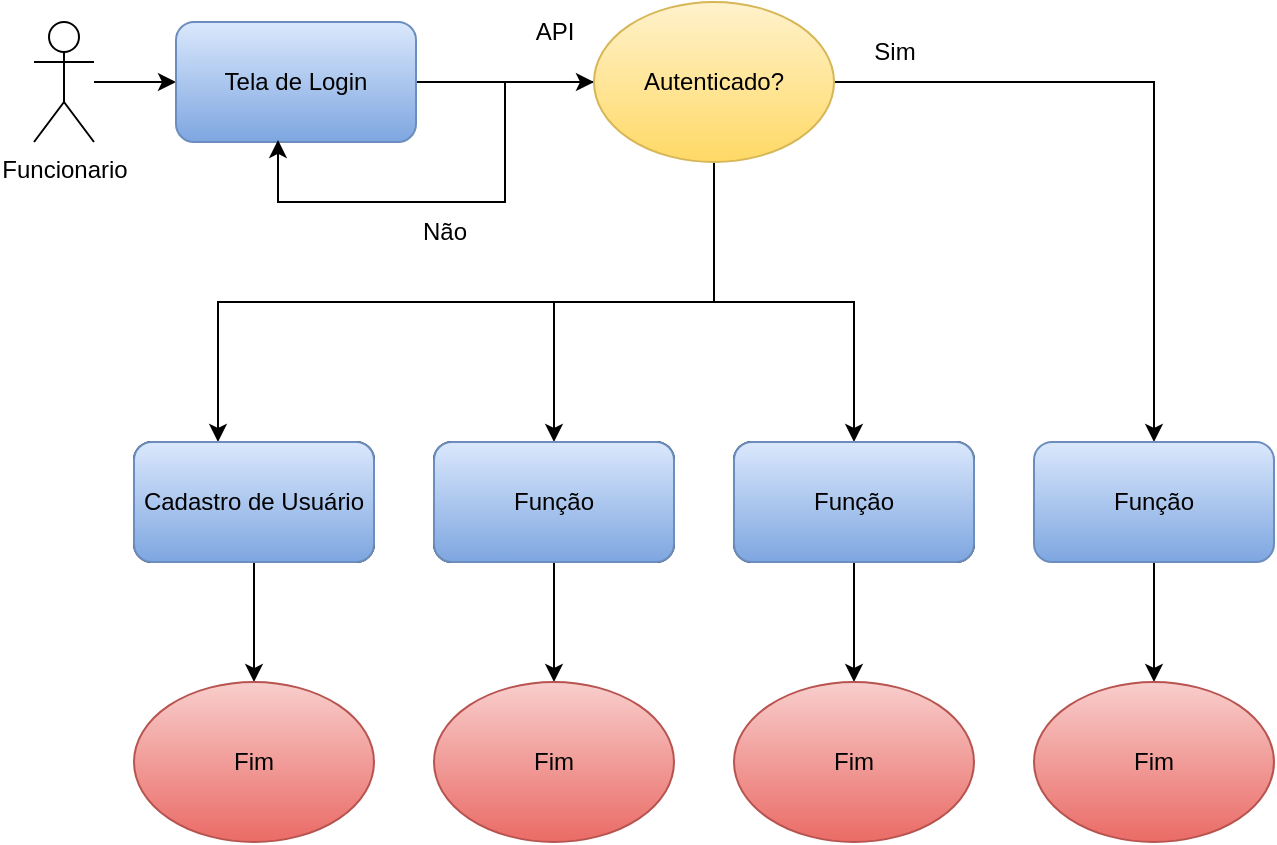 <mxfile version="21.5.2" type="device" pages="2">
  <diagram name="Diagrama de Caso de Uso" id="8Cy3qGpnn-obYxBSGPLa">
    <mxGraphModel dx="880" dy="484" grid="1" gridSize="10" guides="1" tooltips="1" connect="1" arrows="1" fold="1" page="1" pageScale="1" pageWidth="827" pageHeight="1169" math="0" shadow="0">
      <root>
        <mxCell id="0" />
        <mxCell id="1" parent="0" />
        <mxCell id="iURdvgqJKzAs7jyJhVB2-4" style="edgeStyle=orthogonalEdgeStyle;rounded=0;orthogonalLoop=1;jettySize=auto;html=1;entryX=0;entryY=0.5;entryDx=0;entryDy=0;" parent="1" source="iURdvgqJKzAs7jyJhVB2-1" target="iURdvgqJKzAs7jyJhVB2-3" edge="1">
          <mxGeometry relative="1" as="geometry" />
        </mxCell>
        <mxCell id="iURdvgqJKzAs7jyJhVB2-1" value="Funcionario" style="shape=umlActor;verticalLabelPosition=bottom;verticalAlign=top;html=1;outlineConnect=0;" parent="1" vertex="1">
          <mxGeometry x="30" y="50" width="30" height="60" as="geometry" />
        </mxCell>
        <mxCell id="iURdvgqJKzAs7jyJhVB2-6" style="edgeStyle=orthogonalEdgeStyle;rounded=0;orthogonalLoop=1;jettySize=auto;html=1;" parent="1" source="iURdvgqJKzAs7jyJhVB2-3" target="iURdvgqJKzAs7jyJhVB2-5" edge="1">
          <mxGeometry relative="1" as="geometry" />
        </mxCell>
        <mxCell id="iURdvgqJKzAs7jyJhVB2-3" value="Tela de Login" style="rounded=1;whiteSpace=wrap;html=1;fillColor=#dae8fc;gradientColor=#7ea6e0;strokeColor=#6c8ebf;" parent="1" vertex="1">
          <mxGeometry x="101" y="50" width="120" height="60" as="geometry" />
        </mxCell>
        <mxCell id="iURdvgqJKzAs7jyJhVB2-10" style="edgeStyle=orthogonalEdgeStyle;rounded=0;orthogonalLoop=1;jettySize=auto;html=1;entryX=0.425;entryY=0.983;entryDx=0;entryDy=0;entryPerimeter=0;" parent="1" source="iURdvgqJKzAs7jyJhVB2-5" target="iURdvgqJKzAs7jyJhVB2-3" edge="1">
          <mxGeometry relative="1" as="geometry" />
        </mxCell>
        <mxCell id="iURdvgqJKzAs7jyJhVB2-16" style="edgeStyle=orthogonalEdgeStyle;rounded=0;orthogonalLoop=1;jettySize=auto;html=1;entryX=0.5;entryY=0;entryDx=0;entryDy=0;" parent="1" edge="1">
          <mxGeometry relative="1" as="geometry">
            <mxPoint x="412" y="80" as="sourcePoint" />
            <mxPoint x="122" y="260" as="targetPoint" />
            <Array as="points">
              <mxPoint x="370" y="80" />
              <mxPoint x="370" y="190" />
              <mxPoint x="122" y="190" />
            </Array>
          </mxGeometry>
        </mxCell>
        <mxCell id="iURdvgqJKzAs7jyJhVB2-27" style="edgeStyle=orthogonalEdgeStyle;rounded=0;orthogonalLoop=1;jettySize=auto;html=1;entryX=0.5;entryY=0;entryDx=0;entryDy=0;" parent="1" source="iURdvgqJKzAs7jyJhVB2-5" target="iURdvgqJKzAs7jyJhVB2-13" edge="1">
          <mxGeometry relative="1" as="geometry" />
        </mxCell>
        <mxCell id="iURdvgqJKzAs7jyJhVB2-28" style="edgeStyle=orthogonalEdgeStyle;rounded=0;orthogonalLoop=1;jettySize=auto;html=1;" parent="1" source="iURdvgqJKzAs7jyJhVB2-5" target="iURdvgqJKzAs7jyJhVB2-14" edge="1">
          <mxGeometry relative="1" as="geometry" />
        </mxCell>
        <mxCell id="iURdvgqJKzAs7jyJhVB2-29" style="edgeStyle=orthogonalEdgeStyle;rounded=0;orthogonalLoop=1;jettySize=auto;html=1;" parent="1" source="iURdvgqJKzAs7jyJhVB2-5" target="iURdvgqJKzAs7jyJhVB2-15" edge="1">
          <mxGeometry relative="1" as="geometry" />
        </mxCell>
        <mxCell id="iURdvgqJKzAs7jyJhVB2-5" value="Autenticado?" style="ellipse;whiteSpace=wrap;html=1;fillColor=#fff2cc;gradientColor=#ffd966;strokeColor=#d6b656;" parent="1" vertex="1">
          <mxGeometry x="310" y="40" width="120" height="80" as="geometry" />
        </mxCell>
        <mxCell id="iURdvgqJKzAs7jyJhVB2-7" value="API" style="text;html=1;align=center;verticalAlign=middle;resizable=0;points=[];autosize=1;strokeColor=none;fillColor=none;" parent="1" vertex="1">
          <mxGeometry x="270" y="40" width="40" height="30" as="geometry" />
        </mxCell>
        <mxCell id="iURdvgqJKzAs7jyJhVB2-9" value="Sim" style="text;html=1;align=center;verticalAlign=middle;resizable=0;points=[];autosize=1;strokeColor=none;fillColor=none;" parent="1" vertex="1">
          <mxGeometry x="440" y="50" width="40" height="30" as="geometry" />
        </mxCell>
        <mxCell id="iURdvgqJKzAs7jyJhVB2-11" value="Não" style="text;html=1;align=center;verticalAlign=middle;resizable=0;points=[];autosize=1;strokeColor=none;fillColor=none;" parent="1" vertex="1">
          <mxGeometry x="210" y="140" width="50" height="30" as="geometry" />
        </mxCell>
        <mxCell id="iURdvgqJKzAs7jyJhVB2-17" style="edgeStyle=orthogonalEdgeStyle;rounded=0;orthogonalLoop=1;jettySize=auto;html=1;" parent="1" source="iURdvgqJKzAs7jyJhVB2-12" edge="1">
          <mxGeometry relative="1" as="geometry">
            <mxPoint x="140" y="380" as="targetPoint" />
          </mxGeometry>
        </mxCell>
        <mxCell id="iURdvgqJKzAs7jyJhVB2-12" value="Cadastro de Usuário" style="rounded=1;whiteSpace=wrap;html=1;" parent="1" vertex="1">
          <mxGeometry x="80" y="260" width="120" height="60" as="geometry" />
        </mxCell>
        <mxCell id="iURdvgqJKzAs7jyJhVB2-22" style="edgeStyle=orthogonalEdgeStyle;rounded=0;orthogonalLoop=1;jettySize=auto;html=1;entryX=0.5;entryY=0;entryDx=0;entryDy=0;" parent="1" source="iURdvgqJKzAs7jyJhVB2-13" target="iURdvgqJKzAs7jyJhVB2-20" edge="1">
          <mxGeometry relative="1" as="geometry" />
        </mxCell>
        <mxCell id="iURdvgqJKzAs7jyJhVB2-13" value="Função" style="rounded=1;whiteSpace=wrap;html=1;" parent="1" vertex="1">
          <mxGeometry x="230" y="260" width="120" height="60" as="geometry" />
        </mxCell>
        <mxCell id="iURdvgqJKzAs7jyJhVB2-24" style="edgeStyle=orthogonalEdgeStyle;rounded=0;orthogonalLoop=1;jettySize=auto;html=1;entryX=0.5;entryY=0;entryDx=0;entryDy=0;" parent="1" source="iURdvgqJKzAs7jyJhVB2-14" target="iURdvgqJKzAs7jyJhVB2-23" edge="1">
          <mxGeometry relative="1" as="geometry" />
        </mxCell>
        <mxCell id="iURdvgqJKzAs7jyJhVB2-14" value="Função" style="rounded=1;whiteSpace=wrap;html=1;" parent="1" vertex="1">
          <mxGeometry x="380" y="260" width="120" height="60" as="geometry" />
        </mxCell>
        <mxCell id="iURdvgqJKzAs7jyJhVB2-26" style="edgeStyle=orthogonalEdgeStyle;rounded=0;orthogonalLoop=1;jettySize=auto;html=1;entryX=0.5;entryY=0;entryDx=0;entryDy=0;" parent="1" source="iURdvgqJKzAs7jyJhVB2-15" target="iURdvgqJKzAs7jyJhVB2-25" edge="1">
          <mxGeometry relative="1" as="geometry" />
        </mxCell>
        <mxCell id="iURdvgqJKzAs7jyJhVB2-15" value="Função" style="rounded=1;whiteSpace=wrap;html=1;fillColor=#dae8fc;gradientColor=#7ea6e0;strokeColor=#6c8ebf;" parent="1" vertex="1">
          <mxGeometry x="530" y="260" width="120" height="60" as="geometry" />
        </mxCell>
        <mxCell id="iURdvgqJKzAs7jyJhVB2-18" value="Fim" style="ellipse;whiteSpace=wrap;html=1;fillColor=#f8cecc;gradientColor=#ea6b66;strokeColor=#b85450;" parent="1" vertex="1">
          <mxGeometry x="80" y="380" width="120" height="80" as="geometry" />
        </mxCell>
        <mxCell id="iURdvgqJKzAs7jyJhVB2-20" value="Fim" style="ellipse;whiteSpace=wrap;html=1;fillColor=#f8cecc;gradientColor=#ea6b66;strokeColor=#b85450;" parent="1" vertex="1">
          <mxGeometry x="230" y="380" width="120" height="80" as="geometry" />
        </mxCell>
        <mxCell id="iURdvgqJKzAs7jyJhVB2-23" value="Fim" style="ellipse;whiteSpace=wrap;html=1;fillColor=#f8cecc;gradientColor=#ea6b66;strokeColor=#b85450;" parent="1" vertex="1">
          <mxGeometry x="380" y="380" width="120" height="80" as="geometry" />
        </mxCell>
        <mxCell id="iURdvgqJKzAs7jyJhVB2-25" value="Fim" style="ellipse;whiteSpace=wrap;html=1;fillColor=#f8cecc;gradientColor=#ea6b66;strokeColor=#b85450;" parent="1" vertex="1">
          <mxGeometry x="530" y="380" width="120" height="80" as="geometry" />
        </mxCell>
        <mxCell id="iURdvgqJKzAs7jyJhVB2-30" value="Cadastro de Usuário" style="rounded=1;whiteSpace=wrap;html=1;fillColor=#dae8fc;gradientColor=#7ea6e0;strokeColor=#6c8ebf;" parent="1" vertex="1">
          <mxGeometry x="80" y="260" width="120" height="60" as="geometry" />
        </mxCell>
        <mxCell id="iURdvgqJKzAs7jyJhVB2-31" value="Função" style="rounded=1;whiteSpace=wrap;html=1;fillColor=#dae8fc;gradientColor=#7ea6e0;strokeColor=#6c8ebf;" parent="1" vertex="1">
          <mxGeometry x="230" y="260" width="120" height="60" as="geometry" />
        </mxCell>
        <mxCell id="iURdvgqJKzAs7jyJhVB2-32" value="Função" style="rounded=1;whiteSpace=wrap;html=1;fillColor=#dae8fc;gradientColor=#7ea6e0;strokeColor=#6c8ebf;" parent="1" vertex="1">
          <mxGeometry x="380" y="260" width="120" height="60" as="geometry" />
        </mxCell>
      </root>
    </mxGraphModel>
  </diagram>
  <diagram id="6Tpblj3e9CxTjQ1KGzeo" name="DB">
    <mxGraphModel dx="765" dy="421" grid="0" gridSize="10" guides="1" tooltips="1" connect="1" arrows="1" fold="1" page="1" pageScale="1" pageWidth="827" pageHeight="1169" math="0" shadow="0">
      <root>
        <mxCell id="0" />
        <mxCell id="1" parent="0" />
        <mxCell id="0sJszpOioukRaIA74l4s-1" value="tb_usuarios" style="swimlane;fontStyle=0;childLayout=stackLayout;horizontal=1;startSize=26;horizontalStack=0;resizeParent=1;resizeParentMax=0;resizeLast=0;collapsible=1;marginBottom=0;align=center;fontSize=14;" vertex="1" parent="1">
          <mxGeometry x="10" y="10" width="160" height="364" as="geometry" />
        </mxCell>
        <mxCell id="0sJszpOioukRaIA74l4s-2" value="id: int" style="text;strokeColor=none;fillColor=none;spacingLeft=4;spacingRight=4;overflow=hidden;rotatable=0;points=[[0,0.5],[1,0.5]];portConstraint=eastwest;fontSize=12;whiteSpace=wrap;html=1;" vertex="1" parent="0sJszpOioukRaIA74l4s-1">
          <mxGeometry y="26" width="160" height="30" as="geometry" />
        </mxCell>
        <mxCell id="0sJszpOioukRaIA74l4s-3" value="email: string" style="text;strokeColor=none;fillColor=none;spacingLeft=4;spacingRight=4;overflow=hidden;rotatable=0;points=[[0,0.5],[1,0.5]];portConstraint=eastwest;fontSize=12;whiteSpace=wrap;html=1;" vertex="1" parent="0sJszpOioukRaIA74l4s-1">
          <mxGeometry y="56" width="160" height="30" as="geometry" />
        </mxCell>
        <mxCell id="0sJszpOioukRaIA74l4s-4" value="nome: string" style="text;strokeColor=none;fillColor=none;spacingLeft=4;spacingRight=4;overflow=hidden;rotatable=0;points=[[0,0.5],[1,0.5]];portConstraint=eastwest;fontSize=12;whiteSpace=wrap;html=1;" vertex="1" parent="0sJszpOioukRaIA74l4s-1">
          <mxGeometry y="86" width="160" height="30" as="geometry" />
        </mxCell>
        <mxCell id="0sJszpOioukRaIA74l4s-6" value="password: string" style="text;strokeColor=none;fillColor=none;spacingLeft=4;spacingRight=4;overflow=hidden;rotatable=0;points=[[0,0.5],[1,0.5]];portConstraint=eastwest;fontSize=12;whiteSpace=wrap;html=1;" vertex="1" parent="0sJszpOioukRaIA74l4s-1">
          <mxGeometry y="116" width="160" height="30" as="geometry" />
        </mxCell>
        <mxCell id="0sJszpOioukRaIA74l4s-5" value="sub: string" style="text;strokeColor=none;fillColor=none;spacingLeft=4;spacingRight=4;overflow=hidden;rotatable=0;points=[[0,0.5],[1,0.5]];portConstraint=eastwest;fontSize=12;whiteSpace=wrap;html=1;" vertex="1" parent="0sJszpOioukRaIA74l4s-1">
          <mxGeometry y="146" width="160" height="30" as="geometry" />
        </mxCell>
        <mxCell id="0sJszpOioukRaIA74l4s-13" value="picture: string" style="text;strokeColor=none;fillColor=none;spacingLeft=4;spacingRight=4;overflow=hidden;rotatable=0;points=[[0,0.5],[1,0.5]];portConstraint=eastwest;fontSize=12;whiteSpace=wrap;html=1;" vertex="1" parent="0sJszpOioukRaIA74l4s-1">
          <mxGeometry y="176" width="160" height="30" as="geometry" />
        </mxCell>
        <mxCell id="0sJszpOioukRaIA74l4s-12" value="perfil_id: int" style="text;strokeColor=none;fillColor=none;spacingLeft=4;spacingRight=4;overflow=hidden;rotatable=0;points=[[0,0.5],[1,0.5]];portConstraint=eastwest;fontSize=12;whiteSpace=wrap;html=1;" vertex="1" parent="0sJszpOioukRaIA74l4s-1">
          <mxGeometry y="206" width="160" height="34" as="geometry" />
        </mxCell>
        <mxCell id="0sJszpOioukRaIA74l4s-11" value="status: boolean" style="text;strokeColor=none;fillColor=none;spacingLeft=4;spacingRight=4;overflow=hidden;rotatable=0;points=[[0,0.5],[1,0.5]];portConstraint=eastwest;fontSize=12;whiteSpace=wrap;html=1;" vertex="1" parent="0sJszpOioukRaIA74l4s-1">
          <mxGeometry y="240" width="160" height="30" as="geometry" />
        </mxCell>
        <mxCell id="0sJszpOioukRaIA74l4s-10" value="created_at: DateTime" style="text;strokeColor=none;fillColor=none;spacingLeft=4;spacingRight=4;overflow=hidden;rotatable=0;points=[[0,0.5],[1,0.5]];portConstraint=eastwest;fontSize=12;whiteSpace=wrap;html=1;" vertex="1" parent="0sJszpOioukRaIA74l4s-1">
          <mxGeometry y="270" width="160" height="30" as="geometry" />
        </mxCell>
        <mxCell id="0sJszpOioukRaIA74l4s-7" value="updated_at: DateTime" style="text;strokeColor=none;fillColor=none;spacingLeft=4;spacingRight=4;overflow=hidden;rotatable=0;points=[[0,0.5],[1,0.5]];portConstraint=eastwest;fontSize=12;whiteSpace=wrap;html=1;" vertex="1" parent="0sJszpOioukRaIA74l4s-1">
          <mxGeometry y="300" width="160" height="30" as="geometry" />
        </mxCell>
        <mxCell id="0sJszpOioukRaIA74l4s-8" value="deleted_at: DateTime" style="text;strokeColor=none;fillColor=none;spacingLeft=4;spacingRight=4;overflow=hidden;rotatable=0;points=[[0,0.5],[1,0.5]];portConstraint=eastwest;fontSize=12;whiteSpace=wrap;html=1;" vertex="1" parent="0sJszpOioukRaIA74l4s-1">
          <mxGeometry y="330" width="160" height="34" as="geometry" />
        </mxCell>
        <mxCell id="0sJszpOioukRaIA74l4s-14" value="tb_perfil" style="swimlane;fontStyle=0;childLayout=stackLayout;horizontal=1;startSize=26;horizontalStack=0;resizeParent=1;resizeParentMax=0;resizeLast=0;collapsible=1;marginBottom=0;align=center;fontSize=14;" vertex="1" parent="1">
          <mxGeometry x="360" y="10" width="160" height="206" as="geometry" />
        </mxCell>
        <mxCell id="0sJszpOioukRaIA74l4s-15" value="id: int" style="text;strokeColor=none;fillColor=none;spacingLeft=4;spacingRight=4;overflow=hidden;rotatable=0;points=[[0,0.5],[1,0.5]];portConstraint=eastwest;fontSize=12;whiteSpace=wrap;html=1;" vertex="1" parent="0sJszpOioukRaIA74l4s-14">
          <mxGeometry y="26" width="160" height="30" as="geometry" />
        </mxCell>
        <mxCell id="0sJszpOioukRaIA74l4s-17" value="nome: string" style="text;strokeColor=none;fillColor=none;spacingLeft=4;spacingRight=4;overflow=hidden;rotatable=0;points=[[0,0.5],[1,0.5]];portConstraint=eastwest;fontSize=12;whiteSpace=wrap;html=1;" vertex="1" parent="0sJszpOioukRaIA74l4s-14">
          <mxGeometry y="56" width="160" height="30" as="geometry" />
        </mxCell>
        <mxCell id="0sJszpOioukRaIA74l4s-18" value="descricao: string" style="text;strokeColor=none;fillColor=none;spacingLeft=4;spacingRight=4;overflow=hidden;rotatable=0;points=[[0,0.5],[1,0.5]];portConstraint=eastwest;fontSize=12;whiteSpace=wrap;html=1;" vertex="1" parent="0sJszpOioukRaIA74l4s-14">
          <mxGeometry y="86" width="160" height="30" as="geometry" />
        </mxCell>
        <mxCell id="0sJszpOioukRaIA74l4s-22" value="status: boolean" style="text;strokeColor=none;fillColor=none;spacingLeft=4;spacingRight=4;overflow=hidden;rotatable=0;points=[[0,0.5],[1,0.5]];portConstraint=eastwest;fontSize=12;whiteSpace=wrap;html=1;" vertex="1" parent="0sJszpOioukRaIA74l4s-14">
          <mxGeometry y="116" width="160" height="30" as="geometry" />
        </mxCell>
        <mxCell id="0sJszpOioukRaIA74l4s-23" value="created_at: DateTime" style="text;strokeColor=none;fillColor=none;spacingLeft=4;spacingRight=4;overflow=hidden;rotatable=0;points=[[0,0.5],[1,0.5]];portConstraint=eastwest;fontSize=12;whiteSpace=wrap;html=1;" vertex="1" parent="0sJszpOioukRaIA74l4s-14">
          <mxGeometry y="146" width="160" height="30" as="geometry" />
        </mxCell>
        <mxCell id="0sJszpOioukRaIA74l4s-24" value="updated_at: DateTime" style="text;strokeColor=none;fillColor=none;spacingLeft=4;spacingRight=4;overflow=hidden;rotatable=0;points=[[0,0.5],[1,0.5]];portConstraint=eastwest;fontSize=12;whiteSpace=wrap;html=1;" vertex="1" parent="0sJszpOioukRaIA74l4s-14">
          <mxGeometry y="176" width="160" height="30" as="geometry" />
        </mxCell>
        <mxCell id="0sJszpOioukRaIA74l4s-26" value="tb_permissoes" style="swimlane;fontStyle=0;childLayout=stackLayout;horizontal=1;startSize=26;horizontalStack=0;resizeParent=1;resizeParentMax=0;resizeLast=0;collapsible=1;marginBottom=0;align=center;fontSize=14;" vertex="1" parent="1">
          <mxGeometry x="540" y="10" width="160" height="176" as="geometry" />
        </mxCell>
        <mxCell id="0sJszpOioukRaIA74l4s-27" value="id: int" style="text;strokeColor=none;fillColor=none;spacingLeft=4;spacingRight=4;overflow=hidden;rotatable=0;points=[[0,0.5],[1,0.5]];portConstraint=eastwest;fontSize=12;whiteSpace=wrap;html=1;" vertex="1" parent="0sJszpOioukRaIA74l4s-26">
          <mxGeometry y="26" width="160" height="30" as="geometry" />
        </mxCell>
        <mxCell id="0sJszpOioukRaIA74l4s-28" value="perfil: int" style="text;strokeColor=none;fillColor=none;spacingLeft=4;spacingRight=4;overflow=hidden;rotatable=0;points=[[0,0.5],[1,0.5]];portConstraint=eastwest;fontSize=12;whiteSpace=wrap;html=1;" vertex="1" parent="0sJszpOioukRaIA74l4s-26">
          <mxGeometry y="56" width="160" height="30" as="geometry" />
        </mxCell>
        <mxCell id="0sJszpOioukRaIA74l4s-29" value="permissao: string" style="text;strokeColor=none;fillColor=none;spacingLeft=4;spacingRight=4;overflow=hidden;rotatable=0;points=[[0,0.5],[1,0.5]];portConstraint=eastwest;fontSize=12;whiteSpace=wrap;html=1;" vertex="1" parent="0sJszpOioukRaIA74l4s-26">
          <mxGeometry y="86" width="160" height="30" as="geometry" />
        </mxCell>
        <mxCell id="0sJszpOioukRaIA74l4s-31" value="created_at: DateTime" style="text;strokeColor=none;fillColor=none;spacingLeft=4;spacingRight=4;overflow=hidden;rotatable=0;points=[[0,0.5],[1,0.5]];portConstraint=eastwest;fontSize=12;whiteSpace=wrap;html=1;" vertex="1" parent="0sJszpOioukRaIA74l4s-26">
          <mxGeometry y="116" width="160" height="30" as="geometry" />
        </mxCell>
        <mxCell id="0sJszpOioukRaIA74l4s-32" value="updated_at: DateTime" style="text;strokeColor=none;fillColor=none;spacingLeft=4;spacingRight=4;overflow=hidden;rotatable=0;points=[[0,0.5],[1,0.5]];portConstraint=eastwest;fontSize=12;whiteSpace=wrap;html=1;" vertex="1" parent="0sJszpOioukRaIA74l4s-26">
          <mxGeometry y="146" width="160" height="30" as="geometry" />
        </mxCell>
        <mxCell id="0sJszpOioukRaIA74l4s-33" value="tb_quartos" style="swimlane;fontStyle=0;childLayout=stackLayout;horizontal=1;startSize=26;horizontalStack=0;resizeParent=1;resizeParentMax=0;resizeLast=0;collapsible=1;marginBottom=0;align=center;fontSize=14;" vertex="1" parent="1">
          <mxGeometry x="360" y="226" width="160" height="206" as="geometry" />
        </mxCell>
        <mxCell id="0sJszpOioukRaIA74l4s-34" value="id: int" style="text;strokeColor=none;fillColor=none;spacingLeft=4;spacingRight=4;overflow=hidden;rotatable=0;points=[[0,0.5],[1,0.5]];portConstraint=eastwest;fontSize=12;whiteSpace=wrap;html=1;" vertex="1" parent="0sJszpOioukRaIA74l4s-33">
          <mxGeometry y="26" width="160" height="30" as="geometry" />
        </mxCell>
        <mxCell id="0sJszpOioukRaIA74l4s-35" value="status: boolen" style="text;strokeColor=none;fillColor=none;spacingLeft=4;spacingRight=4;overflow=hidden;rotatable=0;points=[[0,0.5],[1,0.5]];portConstraint=eastwest;fontSize=12;whiteSpace=wrap;html=1;" vertex="1" parent="0sJszpOioukRaIA74l4s-33">
          <mxGeometry y="56" width="160" height="30" as="geometry" />
        </mxCell>
        <mxCell id="0sJszpOioukRaIA74l4s-36" value="descricao: string" style="text;strokeColor=none;fillColor=none;spacingLeft=4;spacingRight=4;overflow=hidden;rotatable=0;points=[[0,0.5],[1,0.5]];portConstraint=eastwest;fontSize=12;whiteSpace=wrap;html=1;" vertex="1" parent="0sJszpOioukRaIA74l4s-33">
          <mxGeometry y="86" width="160" height="30" as="geometry" />
        </mxCell>
        <mxCell id="0sJszpOioukRaIA74l4s-39" value="cadastrado_por: int" style="text;strokeColor=none;fillColor=none;spacingLeft=4;spacingRight=4;overflow=hidden;rotatable=0;points=[[0,0.5],[1,0.5]];portConstraint=eastwest;fontSize=12;whiteSpace=wrap;html=1;" vertex="1" parent="0sJszpOioukRaIA74l4s-33">
          <mxGeometry y="116" width="160" height="30" as="geometry" />
        </mxCell>
        <mxCell id="0sJszpOioukRaIA74l4s-37" value="created_at: DateTime" style="text;strokeColor=none;fillColor=none;spacingLeft=4;spacingRight=4;overflow=hidden;rotatable=0;points=[[0,0.5],[1,0.5]];portConstraint=eastwest;fontSize=12;whiteSpace=wrap;html=1;" vertex="1" parent="0sJszpOioukRaIA74l4s-33">
          <mxGeometry y="146" width="160" height="30" as="geometry" />
        </mxCell>
        <mxCell id="0sJszpOioukRaIA74l4s-38" value="updated_at: DateTime" style="text;strokeColor=none;fillColor=none;spacingLeft=4;spacingRight=4;overflow=hidden;rotatable=0;points=[[0,0.5],[1,0.5]];portConstraint=eastwest;fontSize=12;whiteSpace=wrap;html=1;" vertex="1" parent="0sJszpOioukRaIA74l4s-33">
          <mxGeometry y="176" width="160" height="30" as="geometry" />
        </mxCell>
        <mxCell id="0sJszpOioukRaIA74l4s-40" value="tb_agenda" style="swimlane;fontStyle=0;childLayout=stackLayout;horizontal=1;startSize=26;horizontalStack=0;resizeParent=1;resizeParentMax=0;resizeLast=0;collapsible=1;marginBottom=0;align=center;fontSize=14;" vertex="1" parent="1">
          <mxGeometry x="540" y="200" width="160" height="206" as="geometry" />
        </mxCell>
        <mxCell id="0sJszpOioukRaIA74l4s-41" value="id: int" style="text;strokeColor=none;fillColor=none;spacingLeft=4;spacingRight=4;overflow=hidden;rotatable=0;points=[[0,0.5],[1,0.5]];portConstraint=eastwest;fontSize=12;whiteSpace=wrap;html=1;" vertex="1" parent="0sJszpOioukRaIA74l4s-40">
          <mxGeometry y="26" width="160" height="30" as="geometry" />
        </mxCell>
        <mxCell id="0sJszpOioukRaIA74l4s-42" value="data: Date" style="text;strokeColor=none;fillColor=none;spacingLeft=4;spacingRight=4;overflow=hidden;rotatable=0;points=[[0,0.5],[1,0.5]];portConstraint=eastwest;fontSize=12;whiteSpace=wrap;html=1;" vertex="1" parent="0sJszpOioukRaIA74l4s-40">
          <mxGeometry y="56" width="160" height="30" as="geometry" />
        </mxCell>
        <mxCell id="0sJszpOioukRaIA74l4s-43" value="status: string" style="text;strokeColor=none;fillColor=none;spacingLeft=4;spacingRight=4;overflow=hidden;rotatable=0;points=[[0,0.5],[1,0.5]];portConstraint=eastwest;fontSize=12;whiteSpace=wrap;html=1;" vertex="1" parent="0sJszpOioukRaIA74l4s-40">
          <mxGeometry y="86" width="160" height="30" as="geometry" />
        </mxCell>
        <mxCell id="0sJszpOioukRaIA74l4s-44" value="cadastrado_por: int" style="text;strokeColor=none;fillColor=none;spacingLeft=4;spacingRight=4;overflow=hidden;rotatable=0;points=[[0,0.5],[1,0.5]];portConstraint=eastwest;fontSize=12;whiteSpace=wrap;html=1;" vertex="1" parent="0sJszpOioukRaIA74l4s-40">
          <mxGeometry y="116" width="160" height="30" as="geometry" />
        </mxCell>
        <mxCell id="0sJszpOioukRaIA74l4s-45" value="created_at: DateTime" style="text;strokeColor=none;fillColor=none;spacingLeft=4;spacingRight=4;overflow=hidden;rotatable=0;points=[[0,0.5],[1,0.5]];portConstraint=eastwest;fontSize=12;whiteSpace=wrap;html=1;" vertex="1" parent="0sJszpOioukRaIA74l4s-40">
          <mxGeometry y="146" width="160" height="30" as="geometry" />
        </mxCell>
        <mxCell id="0sJszpOioukRaIA74l4s-46" value="updated_at: DateTime" style="text;strokeColor=none;fillColor=none;spacingLeft=4;spacingRight=4;overflow=hidden;rotatable=0;points=[[0,0.5],[1,0.5]];portConstraint=eastwest;fontSize=12;whiteSpace=wrap;html=1;" vertex="1" parent="0sJszpOioukRaIA74l4s-40">
          <mxGeometry y="176" width="160" height="30" as="geometry" />
        </mxCell>
        <mxCell id="0sJszpOioukRaIA74l4s-47" value="tb_hospedes" style="swimlane;fontStyle=0;childLayout=stackLayout;horizontal=1;startSize=26;horizontalStack=0;resizeParent=1;resizeParentMax=0;resizeLast=0;collapsible=1;marginBottom=0;align=center;fontSize=14;" vertex="1" parent="1">
          <mxGeometry x="180" y="10" width="160" height="552" as="geometry" />
        </mxCell>
        <mxCell id="0sJszpOioukRaIA74l4s-48" value="id: int" style="text;strokeColor=none;fillColor=none;spacingLeft=4;spacingRight=4;overflow=hidden;rotatable=0;points=[[0,0.5],[1,0.5]];portConstraint=eastwest;fontSize=12;whiteSpace=wrap;html=1;" vertex="1" parent="0sJszpOioukRaIA74l4s-47">
          <mxGeometry y="26" width="160" height="30" as="geometry" />
        </mxCell>
        <mxCell id="0sJszpOioukRaIA74l4s-49" value="nome: string" style="text;strokeColor=none;fillColor=none;spacingLeft=4;spacingRight=4;overflow=hidden;rotatable=0;points=[[0,0.5],[1,0.5]];portConstraint=eastwest;fontSize=12;whiteSpace=wrap;html=1;" vertex="1" parent="0sJszpOioukRaIA74l4s-47">
          <mxGeometry y="56" width="160" height="30" as="geometry" />
        </mxCell>
        <mxCell id="0sJszpOioukRaIA74l4s-50" value="sobrenome: string" style="text;strokeColor=none;fillColor=none;spacingLeft=4;spacingRight=4;overflow=hidden;rotatable=0;points=[[0,0.5],[1,0.5]];portConstraint=eastwest;fontSize=12;whiteSpace=wrap;html=1;" vertex="1" parent="0sJszpOioukRaIA74l4s-47">
          <mxGeometry y="86" width="160" height="30" as="geometry" />
        </mxCell>
        <mxCell id="0sJszpOioukRaIA74l4s-51" value="cpf: string" style="text;strokeColor=none;fillColor=none;spacingLeft=4;spacingRight=4;overflow=hidden;rotatable=0;points=[[0,0.5],[1,0.5]];portConstraint=eastwest;fontSize=12;whiteSpace=wrap;html=1;" vertex="1" parent="0sJszpOioukRaIA74l4s-47">
          <mxGeometry y="116" width="160" height="30" as="geometry" />
        </mxCell>
        <mxCell id="0sJszpOioukRaIA74l4s-52" value="rg: string" style="text;strokeColor=none;fillColor=none;spacingLeft=4;spacingRight=4;overflow=hidden;rotatable=0;points=[[0,0.5],[1,0.5]];portConstraint=eastwest;fontSize=12;whiteSpace=wrap;html=1;" vertex="1" parent="0sJszpOioukRaIA74l4s-47">
          <mxGeometry y="146" width="160" height="30" as="geometry" />
        </mxCell>
        <mxCell id="0sJszpOioukRaIA74l4s-53" value="data_nascimento: string" style="text;strokeColor=none;fillColor=none;spacingLeft=4;spacingRight=4;overflow=hidden;rotatable=0;points=[[0,0.5],[1,0.5]];portConstraint=eastwest;fontSize=12;whiteSpace=wrap;html=1;" vertex="1" parent="0sJszpOioukRaIA74l4s-47">
          <mxGeometry y="176" width="160" height="30" as="geometry" />
        </mxCell>
        <mxCell id="0sJszpOioukRaIA74l4s-59" value="celular: string" style="text;strokeColor=none;fillColor=none;spacingLeft=4;spacingRight=4;overflow=hidden;rotatable=0;points=[[0,0.5],[1,0.5]];portConstraint=eastwest;fontSize=12;whiteSpace=wrap;html=1;" vertex="1" parent="0sJszpOioukRaIA74l4s-47">
          <mxGeometry y="206" width="160" height="30" as="geometry" />
        </mxCell>
        <mxCell id="0sJszpOioukRaIA74l4s-64" value="telefone: string" style="text;strokeColor=none;fillColor=none;spacingLeft=4;spacingRight=4;overflow=hidden;rotatable=0;points=[[0,0.5],[1,0.5]];portConstraint=eastwest;fontSize=12;whiteSpace=wrap;html=1;" vertex="1" parent="0sJszpOioukRaIA74l4s-47">
          <mxGeometry y="236" width="160" height="34" as="geometry" />
        </mxCell>
        <mxCell id="0sJszpOioukRaIA74l4s-63" value="endereco: string" style="text;strokeColor=none;fillColor=none;spacingLeft=4;spacingRight=4;overflow=hidden;rotatable=0;points=[[0,0.5],[1,0.5]];portConstraint=eastwest;fontSize=12;whiteSpace=wrap;html=1;" vertex="1" parent="0sJszpOioukRaIA74l4s-47">
          <mxGeometry y="270" width="160" height="30" as="geometry" />
        </mxCell>
        <mxCell id="0sJszpOioukRaIA74l4s-62" value="bairro: string" style="text;strokeColor=none;fillColor=none;spacingLeft=4;spacingRight=4;overflow=hidden;rotatable=0;points=[[0,0.5],[1,0.5]];portConstraint=eastwest;fontSize=12;whiteSpace=wrap;html=1;" vertex="1" parent="0sJszpOioukRaIA74l4s-47">
          <mxGeometry y="300" width="160" height="30" as="geometry" />
        </mxCell>
        <mxCell id="0sJszpOioukRaIA74l4s-61" value="cep: int" style="text;strokeColor=none;fillColor=none;spacingLeft=4;spacingRight=4;overflow=hidden;rotatable=0;points=[[0,0.5],[1,0.5]];portConstraint=eastwest;fontSize=12;whiteSpace=wrap;html=1;" vertex="1" parent="0sJszpOioukRaIA74l4s-47">
          <mxGeometry y="330" width="160" height="30" as="geometry" />
        </mxCell>
        <mxCell id="0sJszpOioukRaIA74l4s-60" value="estado: string" style="text;strokeColor=none;fillColor=none;spacingLeft=4;spacingRight=4;overflow=hidden;rotatable=0;points=[[0,0.5],[1,0.5]];portConstraint=eastwest;fontSize=12;whiteSpace=wrap;html=1;" vertex="1" parent="0sJszpOioukRaIA74l4s-47">
          <mxGeometry y="360" width="160" height="34" as="geometry" />
        </mxCell>
        <mxCell id="0sJszpOioukRaIA74l4s-54" value="contato_emergia: string" style="text;strokeColor=none;fillColor=none;spacingLeft=4;spacingRight=4;overflow=hidden;rotatable=0;points=[[0,0.5],[1,0.5]];portConstraint=eastwest;fontSize=12;whiteSpace=wrap;html=1;" vertex="1" parent="0sJszpOioukRaIA74l4s-47">
          <mxGeometry y="394" width="160" height="34" as="geometry" />
        </mxCell>
        <mxCell id="0sJszpOioukRaIA74l4s-55" value="estado_civil: string" style="text;strokeColor=none;fillColor=none;spacingLeft=4;spacingRight=4;overflow=hidden;rotatable=0;points=[[0,0.5],[1,0.5]];portConstraint=eastwest;fontSize=12;whiteSpace=wrap;html=1;" vertex="1" parent="0sJszpOioukRaIA74l4s-47">
          <mxGeometry y="428" width="160" height="30" as="geometry" />
        </mxCell>
        <mxCell id="0sJszpOioukRaIA74l4s-58" value="cadastrado_por: string" style="text;strokeColor=none;fillColor=none;spacingLeft=4;spacingRight=4;overflow=hidden;rotatable=0;points=[[0,0.5],[1,0.5]];portConstraint=eastwest;fontSize=12;whiteSpace=wrap;html=1;" vertex="1" parent="0sJszpOioukRaIA74l4s-47">
          <mxGeometry y="458" width="160" height="34" as="geometry" />
        </mxCell>
        <mxCell id="0sJszpOioukRaIA74l4s-56" value="created_at: DateTime" style="text;strokeColor=none;fillColor=none;spacingLeft=4;spacingRight=4;overflow=hidden;rotatable=0;points=[[0,0.5],[1,0.5]];portConstraint=eastwest;fontSize=12;whiteSpace=wrap;html=1;" vertex="1" parent="0sJszpOioukRaIA74l4s-47">
          <mxGeometry y="492" width="160" height="30" as="geometry" />
        </mxCell>
        <mxCell id="0sJszpOioukRaIA74l4s-57" value="updated_at: DateTime" style="text;strokeColor=none;fillColor=none;spacingLeft=4;spacingRight=4;overflow=hidden;rotatable=0;points=[[0,0.5],[1,0.5]];portConstraint=eastwest;fontSize=12;whiteSpace=wrap;html=1;" vertex="1" parent="0sJszpOioukRaIA74l4s-47">
          <mxGeometry y="522" width="160" height="30" as="geometry" />
        </mxCell>
        <mxCell id="0sJszpOioukRaIA74l4s-65" value="tb_reserva" style="swimlane;fontStyle=0;childLayout=stackLayout;horizontal=1;startSize=26;horizontalStack=0;resizeParent=1;resizeParentMax=0;resizeLast=0;collapsible=1;marginBottom=0;align=center;fontSize=14;" vertex="1" parent="1">
          <mxGeometry x="10" y="390" width="160" height="300" as="geometry" />
        </mxCell>
        <mxCell id="0sJszpOioukRaIA74l4s-66" value="id: int" style="text;strokeColor=none;fillColor=none;spacingLeft=4;spacingRight=4;overflow=hidden;rotatable=0;points=[[0,0.5],[1,0.5]];portConstraint=eastwest;fontSize=12;whiteSpace=wrap;html=1;" vertex="1" parent="0sJszpOioukRaIA74l4s-65">
          <mxGeometry y="26" width="160" height="30" as="geometry" />
        </mxCell>
        <mxCell id="0sJszpOioukRaIA74l4s-67" value="id_hospede: int" style="text;strokeColor=none;fillColor=none;spacingLeft=4;spacingRight=4;overflow=hidden;rotatable=0;points=[[0,0.5],[1,0.5]];portConstraint=eastwest;fontSize=12;whiteSpace=wrap;html=1;" vertex="1" parent="0sJszpOioukRaIA74l4s-65">
          <mxGeometry y="56" width="160" height="30" as="geometry" />
        </mxCell>
        <mxCell id="0sJszpOioukRaIA74l4s-68" value="id_quarto: int" style="text;strokeColor=none;fillColor=none;spacingLeft=4;spacingRight=4;overflow=hidden;rotatable=0;points=[[0,0.5],[1,0.5]];portConstraint=eastwest;fontSize=12;whiteSpace=wrap;html=1;" vertex="1" parent="0sJszpOioukRaIA74l4s-65">
          <mxGeometry y="86" width="160" height="30" as="geometry" />
        </mxCell>
        <mxCell id="0sJszpOioukRaIA74l4s-69" value="id_agenda: int" style="text;strokeColor=none;fillColor=none;spacingLeft=4;spacingRight=4;overflow=hidden;rotatable=0;points=[[0,0.5],[1,0.5]];portConstraint=eastwest;fontSize=12;whiteSpace=wrap;html=1;" vertex="1" parent="0sJszpOioukRaIA74l4s-65">
          <mxGeometry y="116" width="160" height="30" as="geometry" />
        </mxCell>
        <mxCell id="0sJszpOioukRaIA74l4s-73" value="status: string" style="text;strokeColor=none;fillColor=none;spacingLeft=4;spacingRight=4;overflow=hidden;rotatable=0;points=[[0,0.5],[1,0.5]];portConstraint=eastwest;fontSize=12;whiteSpace=wrap;html=1;" vertex="1" parent="0sJszpOioukRaIA74l4s-65">
          <mxGeometry y="146" width="160" height="30" as="geometry" />
        </mxCell>
        <mxCell id="0sJszpOioukRaIA74l4s-76" value="total: float" style="text;strokeColor=none;fillColor=none;spacingLeft=4;spacingRight=4;overflow=hidden;rotatable=0;points=[[0,0.5],[1,0.5]];portConstraint=eastwest;fontSize=12;whiteSpace=wrap;html=1;" vertex="1" parent="0sJszpOioukRaIA74l4s-65">
          <mxGeometry y="176" width="160" height="34" as="geometry" />
        </mxCell>
        <mxCell id="0sJszpOioukRaIA74l4s-74" value="cadastrado_por: int" style="text;strokeColor=none;fillColor=none;spacingLeft=4;spacingRight=4;overflow=hidden;rotatable=0;points=[[0,0.5],[1,0.5]];portConstraint=eastwest;fontSize=12;whiteSpace=wrap;html=1;" vertex="1" parent="0sJszpOioukRaIA74l4s-65">
          <mxGeometry y="210" width="160" height="30" as="geometry" />
        </mxCell>
        <mxCell id="0sJszpOioukRaIA74l4s-77" value="created_at: DateTime" style="text;strokeColor=none;fillColor=none;spacingLeft=4;spacingRight=4;overflow=hidden;rotatable=0;points=[[0,0.5],[1,0.5]];portConstraint=eastwest;fontSize=12;whiteSpace=wrap;html=1;" vertex="1" parent="0sJszpOioukRaIA74l4s-65">
          <mxGeometry y="240" width="160" height="30" as="geometry" />
        </mxCell>
        <mxCell id="0sJszpOioukRaIA74l4s-75" value="updated_at: DateTime" style="text;strokeColor=none;fillColor=none;spacingLeft=4;spacingRight=4;overflow=hidden;rotatable=0;points=[[0,0.5],[1,0.5]];portConstraint=eastwest;fontSize=12;whiteSpace=wrap;html=1;" vertex="1" parent="0sJszpOioukRaIA74l4s-65">
          <mxGeometry y="270" width="160" height="30" as="geometry" />
        </mxCell>
        <mxCell id="0sJszpOioukRaIA74l4s-78" value="tb_logs" style="swimlane;fontStyle=0;childLayout=stackLayout;horizontal=1;startSize=26;horizontalStack=0;resizeParent=1;resizeParentMax=0;resizeLast=0;collapsible=1;marginBottom=0;align=center;fontSize=14;" vertex="1" parent="1">
          <mxGeometry x="360" y="440" width="160" height="236" as="geometry" />
        </mxCell>
        <mxCell id="0sJszpOioukRaIA74l4s-79" value="id: int" style="text;strokeColor=none;fillColor=none;spacingLeft=4;spacingRight=4;overflow=hidden;rotatable=0;points=[[0,0.5],[1,0.5]];portConstraint=eastwest;fontSize=12;whiteSpace=wrap;html=1;" vertex="1" parent="0sJszpOioukRaIA74l4s-78">
          <mxGeometry y="26" width="160" height="30" as="geometry" />
        </mxCell>
        <mxCell id="0sJszpOioukRaIA74l4s-80" value="usuario_id: int" style="text;strokeColor=none;fillColor=none;spacingLeft=4;spacingRight=4;overflow=hidden;rotatable=0;points=[[0,0.5],[1,0.5]];portConstraint=eastwest;fontSize=12;whiteSpace=wrap;html=1;" vertex="1" parent="0sJszpOioukRaIA74l4s-78">
          <mxGeometry y="56" width="160" height="30" as="geometry" />
        </mxCell>
        <mxCell id="0sJszpOioukRaIA74l4s-85" value="tela: string" style="text;strokeColor=none;fillColor=none;spacingLeft=4;spacingRight=4;overflow=hidden;rotatable=0;points=[[0,0.5],[1,0.5]];portConstraint=eastwest;fontSize=12;whiteSpace=wrap;html=1;" vertex="1" parent="0sJszpOioukRaIA74l4s-78">
          <mxGeometry y="86" width="160" height="30" as="geometry" />
        </mxCell>
        <mxCell id="0sJszpOioukRaIA74l4s-81" value="descricao: string" style="text;strokeColor=none;fillColor=none;spacingLeft=4;spacingRight=4;overflow=hidden;rotatable=0;points=[[0,0.5],[1,0.5]];portConstraint=eastwest;fontSize=12;whiteSpace=wrap;html=1;" vertex="1" parent="0sJszpOioukRaIA74l4s-78">
          <mxGeometry y="116" width="160" height="30" as="geometry" />
        </mxCell>
        <mxCell id="0sJszpOioukRaIA74l4s-82" value="observacao: string" style="text;strokeColor=none;fillColor=none;spacingLeft=4;spacingRight=4;overflow=hidden;rotatable=0;points=[[0,0.5],[1,0.5]];portConstraint=eastwest;fontSize=12;whiteSpace=wrap;html=1;" vertex="1" parent="0sJszpOioukRaIA74l4s-78">
          <mxGeometry y="146" width="160" height="30" as="geometry" />
        </mxCell>
        <mxCell id="0sJszpOioukRaIA74l4s-83" value="created_at: DateTime" style="text;strokeColor=none;fillColor=none;spacingLeft=4;spacingRight=4;overflow=hidden;rotatable=0;points=[[0,0.5],[1,0.5]];portConstraint=eastwest;fontSize=12;whiteSpace=wrap;html=1;" vertex="1" parent="0sJszpOioukRaIA74l4s-78">
          <mxGeometry y="176" width="160" height="30" as="geometry" />
        </mxCell>
        <mxCell id="0sJszpOioukRaIA74l4s-84" value="updated_at: DateTime" style="text;strokeColor=none;fillColor=none;spacingLeft=4;spacingRight=4;overflow=hidden;rotatable=0;points=[[0,0.5],[1,0.5]];portConstraint=eastwest;fontSize=12;whiteSpace=wrap;html=1;" vertex="1" parent="0sJszpOioukRaIA74l4s-78">
          <mxGeometry y="206" width="160" height="30" as="geometry" />
        </mxCell>
        <mxCell id="0sJszpOioukRaIA74l4s-86" value="api_tokens" style="swimlane;fontStyle=0;childLayout=stackLayout;horizontal=1;startSize=26;horizontalStack=0;resizeParent=1;resizeParentMax=0;resizeLast=0;collapsible=1;marginBottom=0;align=center;fontSize=14;" vertex="1" parent="1">
          <mxGeometry x="180" y="570" width="160" height="266" as="geometry" />
        </mxCell>
        <mxCell id="0sJszpOioukRaIA74l4s-87" value="id: int" style="text;strokeColor=none;fillColor=none;spacingLeft=4;spacingRight=4;overflow=hidden;rotatable=0;points=[[0,0.5],[1,0.5]];portConstraint=eastwest;fontSize=12;whiteSpace=wrap;html=1;" vertex="1" parent="0sJszpOioukRaIA74l4s-86">
          <mxGeometry y="26" width="160" height="30" as="geometry" />
        </mxCell>
        <mxCell id="0sJszpOioukRaIA74l4s-88" value="user_id: int" style="text;strokeColor=none;fillColor=none;spacingLeft=4;spacingRight=4;overflow=hidden;rotatable=0;points=[[0,0.5],[1,0.5]];portConstraint=eastwest;fontSize=12;whiteSpace=wrap;html=1;" vertex="1" parent="0sJszpOioukRaIA74l4s-86">
          <mxGeometry y="56" width="160" height="30" as="geometry" />
        </mxCell>
        <mxCell id="0sJszpOioukRaIA74l4s-89" value="name: string" style="text;strokeColor=none;fillColor=none;spacingLeft=4;spacingRight=4;overflow=hidden;rotatable=0;points=[[0,0.5],[1,0.5]];portConstraint=eastwest;fontSize=12;whiteSpace=wrap;html=1;" vertex="1" parent="0sJszpOioukRaIA74l4s-86">
          <mxGeometry y="86" width="160" height="30" as="geometry" />
        </mxCell>
        <mxCell id="0sJszpOioukRaIA74l4s-90" value="type: string" style="text;strokeColor=none;fillColor=none;spacingLeft=4;spacingRight=4;overflow=hidden;rotatable=0;points=[[0,0.5],[1,0.5]];portConstraint=eastwest;fontSize=12;whiteSpace=wrap;html=1;" vertex="1" parent="0sJszpOioukRaIA74l4s-86">
          <mxGeometry y="116" width="160" height="30" as="geometry" />
        </mxCell>
        <mxCell id="0sJszpOioukRaIA74l4s-91" value="token: string" style="text;strokeColor=none;fillColor=none;spacingLeft=4;spacingRight=4;overflow=hidden;rotatable=0;points=[[0,0.5],[1,0.5]];portConstraint=eastwest;fontSize=12;whiteSpace=wrap;html=1;" vertex="1" parent="0sJszpOioukRaIA74l4s-86">
          <mxGeometry y="146" width="160" height="30" as="geometry" />
        </mxCell>
        <mxCell id="0sJszpOioukRaIA74l4s-94" value="expires_at: DateTime" style="text;strokeColor=none;fillColor=none;spacingLeft=4;spacingRight=4;overflow=hidden;rotatable=0;points=[[0,0.5],[1,0.5]];portConstraint=eastwest;fontSize=12;whiteSpace=wrap;html=1;" vertex="1" parent="0sJszpOioukRaIA74l4s-86">
          <mxGeometry y="176" width="160" height="30" as="geometry" />
        </mxCell>
        <mxCell id="0sJszpOioukRaIA74l4s-92" value="created_at: DateTime" style="text;strokeColor=none;fillColor=none;spacingLeft=4;spacingRight=4;overflow=hidden;rotatable=0;points=[[0,0.5],[1,0.5]];portConstraint=eastwest;fontSize=12;whiteSpace=wrap;html=1;" vertex="1" parent="0sJszpOioukRaIA74l4s-86">
          <mxGeometry y="206" width="160" height="30" as="geometry" />
        </mxCell>
        <mxCell id="0sJszpOioukRaIA74l4s-93" value="updated_at: DateTime" style="text;strokeColor=none;fillColor=none;spacingLeft=4;spacingRight=4;overflow=hidden;rotatable=0;points=[[0,0.5],[1,0.5]];portConstraint=eastwest;fontSize=12;whiteSpace=wrap;html=1;" vertex="1" parent="0sJszpOioukRaIA74l4s-86">
          <mxGeometry y="236" width="160" height="30" as="geometry" />
        </mxCell>
      </root>
    </mxGraphModel>
  </diagram>
</mxfile>
